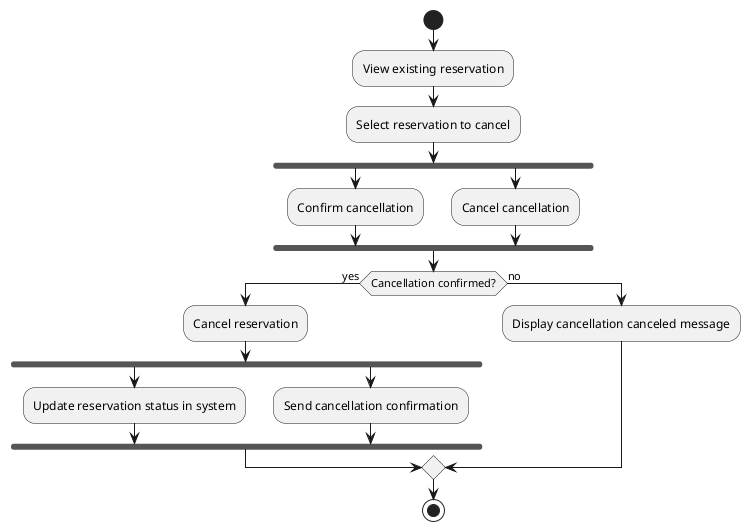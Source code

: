 @startuml activity_2
start
:View existing reservation;
:Select reservation to cancel;
fork
  :Confirm cancellation;
fork again
  :Cancel cancellation;
end fork
if (Cancellation confirmed?) then (yes)
  :Cancel reservation;
  fork
    :Update reservation status in system;
  fork again
    :Send cancellation confirmation;
  end fork
else (no)
  :Display cancellation canceled message;
endif
stop
@enduml
